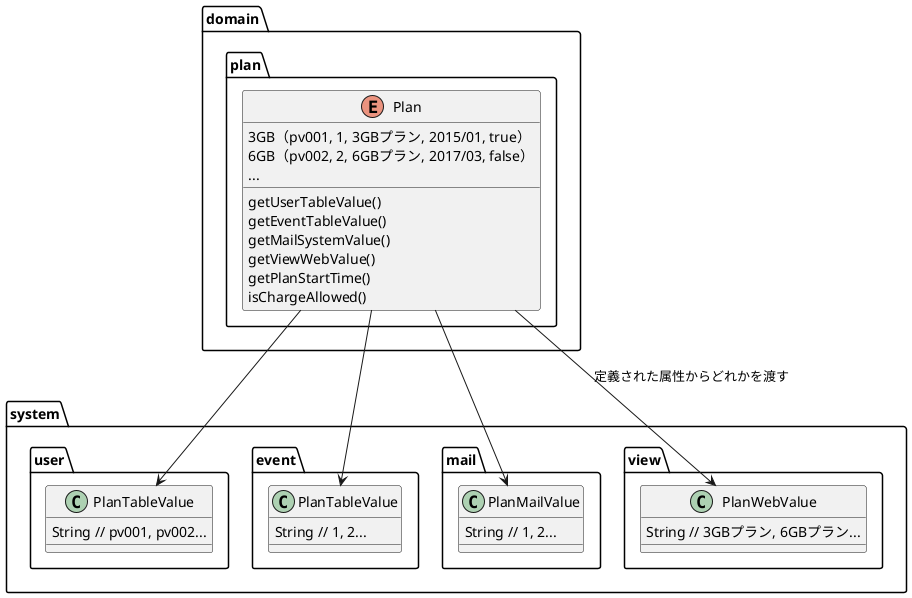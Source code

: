 @startuml

namespace domain {
  namespace plan {
    enum Plan {
      3GB（pv001, 1, 3GBプラン, 2015/01, true）
      6GB（pv002, 2, 6GBプラン, 2017/03, false）
      ...
      getUserTableValue()
      getEventTableValue()
      getMailSystemValue()
      getViewWebValue()
      getPlanStartTime()
      isChargeAllowed()
    }
  }
}

namespace system {
  namespace user {
    class PlanTableValue {
      String // pv001, pv002...
    }
  }

  namespace event {
    class PlanTableValue {
      String // 1, 2...
    }
  }

  namespace mail {
    class PlanMailValue {
      String // 1, 2...
    }
  }

  namespace view {
    class PlanWebValue {
      String // 3GBプラン, 6GBプラン...
    }
  }
}

domain.plan.Plan --> system.user.PlanTableValue
domain.plan.Plan --> system.event.PlanTableValue
domain.plan.Plan --> system.mail.PlanMailValue
domain.plan.Plan --> system.view.PlanWebValue : 定義された属性からどれかを渡す

' 求めるな命じよに従った形
' web での表記が変わるとドメイン層に変更が入る -> なぜいけないかは変更の頻度の話に繋げる
' 業務ロジックが埋もれてる
' コードのマスター表が Plan なので、終了したプランを消せない
'   というか ui 層は闇なのでどんなエラーがどこで起きるかわからない
'   特定のシステムからは過去のデータを扱わなくなったりしていても
' のでドメインのリファクタをしづらい
' テストを書くとわかる　ドメイン層のテストで pv001 とか見たいか？

' 30 プラン 7 属性くらいあった

@enduml